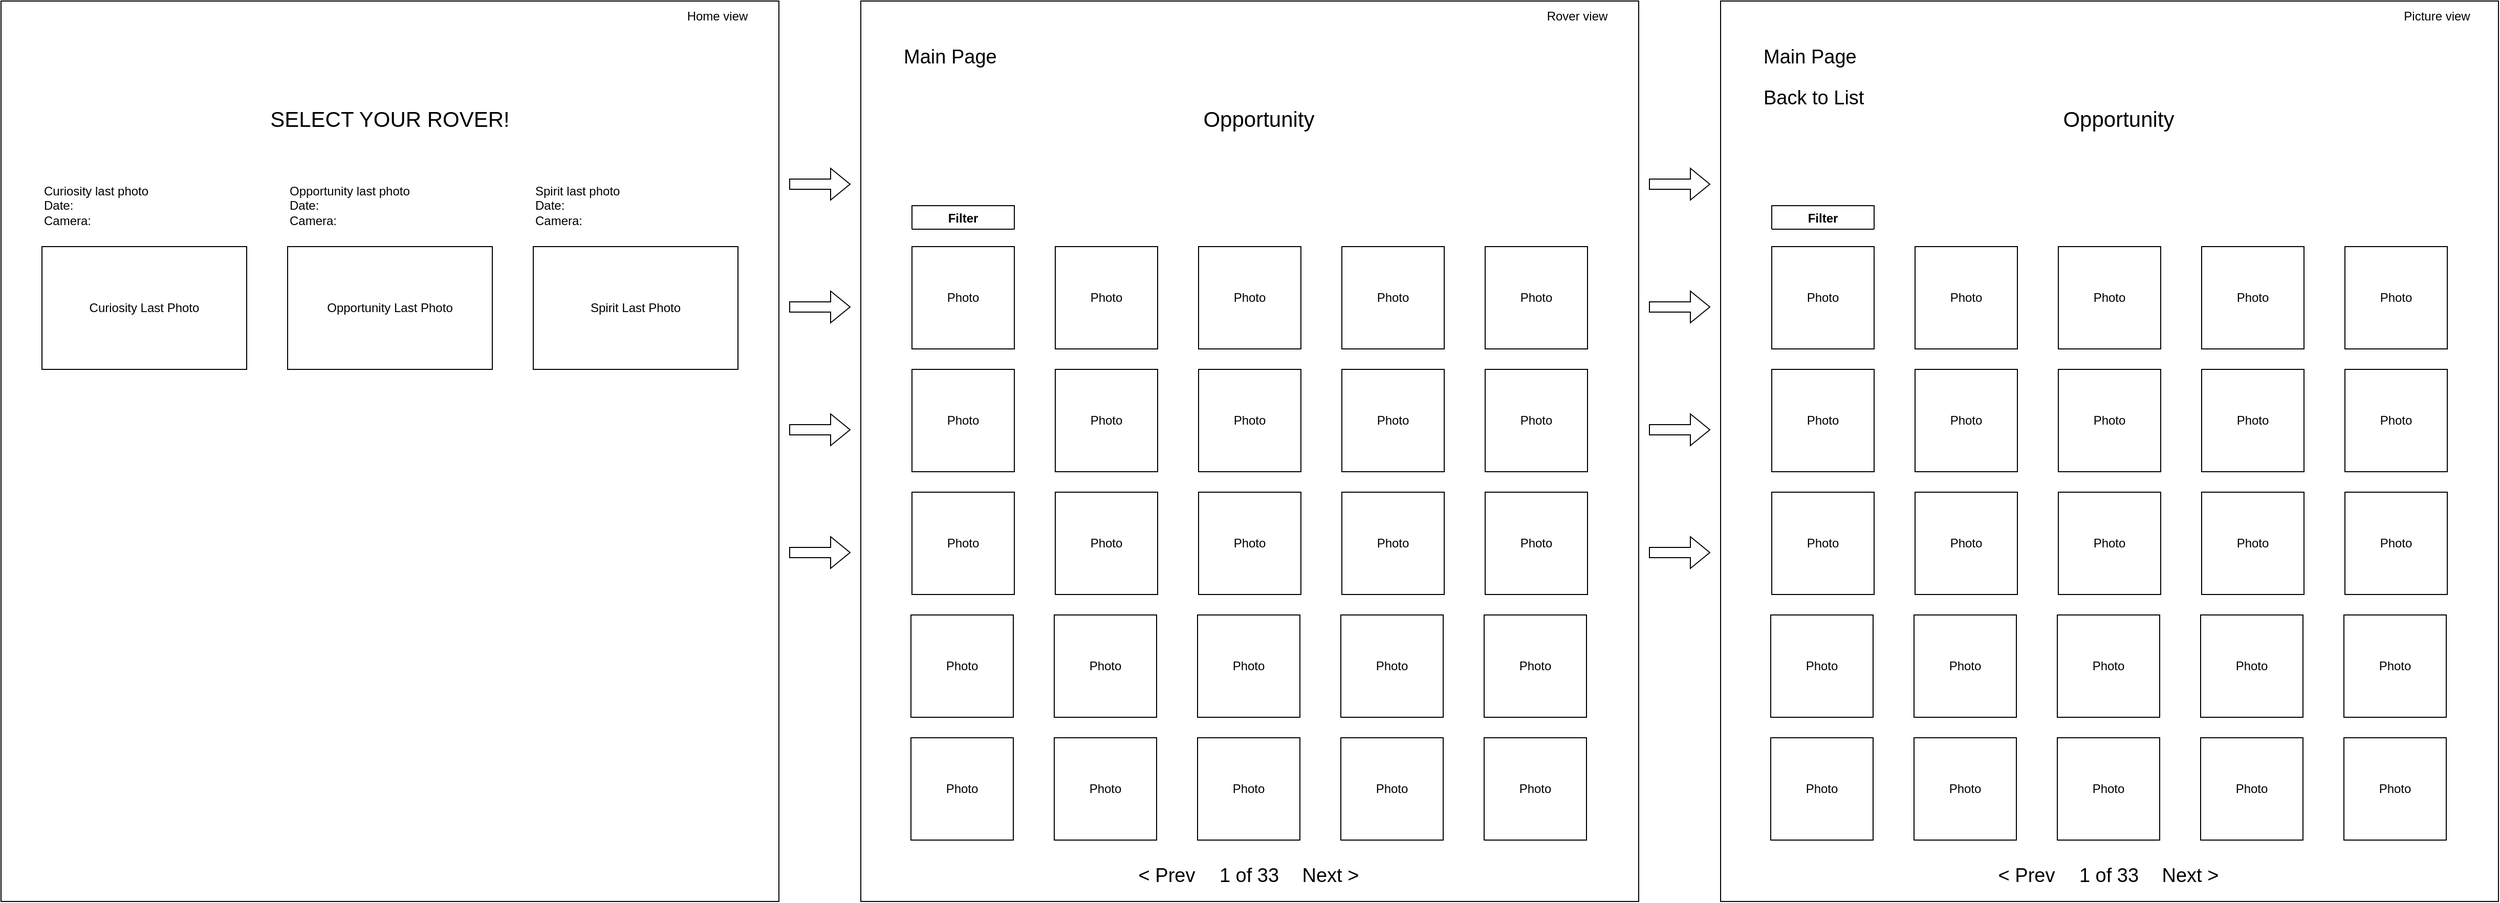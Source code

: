 <mxfile version="15.9.6" type="github">
  <diagram id="prtHgNgQTEPvFCAcTncT" name="Page-1">
    <mxGraphModel dx="1450" dy="867" grid="1" gridSize="10" guides="1" tooltips="1" connect="1" arrows="1" fold="1" page="1" pageScale="1" pageWidth="827" pageHeight="1169" math="0" shadow="0">
      <root>
        <mxCell id="0" />
        <mxCell id="1" parent="0" />
        <mxCell id="UKUKRFHH-CBuX_stphZA-17" value="" style="rounded=0;whiteSpace=wrap;html=1;fillColor=none;" vertex="1" parent="1">
          <mxGeometry x="840" width="760" height="880" as="geometry" />
        </mxCell>
        <mxCell id="UKUKRFHH-CBuX_stphZA-7" value="" style="rounded=0;whiteSpace=wrap;html=1;fillColor=none;" vertex="1" parent="1">
          <mxGeometry width="760" height="880" as="geometry" />
        </mxCell>
        <mxCell id="UKUKRFHH-CBuX_stphZA-1" value="Curiosity Last Photo" style="rounded=0;whiteSpace=wrap;html=1;" vertex="1" parent="1">
          <mxGeometry x="40" y="240" width="200" height="120" as="geometry" />
        </mxCell>
        <mxCell id="UKUKRFHH-CBuX_stphZA-2" value="Opportunity Last Photo" style="rounded=0;whiteSpace=wrap;html=1;" vertex="1" parent="1">
          <mxGeometry x="280" y="240" width="200" height="120" as="geometry" />
        </mxCell>
        <mxCell id="UKUKRFHH-CBuX_stphZA-3" value="Spirit Last Photo" style="rounded=0;whiteSpace=wrap;html=1;" vertex="1" parent="1">
          <mxGeometry x="520" y="240" width="200" height="120" as="geometry" />
        </mxCell>
        <mxCell id="UKUKRFHH-CBuX_stphZA-4" value="Curiosity last photo&lt;br&gt;Date:&lt;br&gt;Camera:" style="text;html=1;strokeColor=none;fillColor=none;align=left;verticalAlign=middle;whiteSpace=wrap;rounded=0;" vertex="1" parent="1">
          <mxGeometry x="40" y="170" width="200" height="60" as="geometry" />
        </mxCell>
        <mxCell id="UKUKRFHH-CBuX_stphZA-5" value="Opportunity last photo&lt;br&gt;Date:&lt;br&gt;Camera:" style="text;html=1;strokeColor=none;fillColor=none;align=left;verticalAlign=middle;whiteSpace=wrap;rounded=0;" vertex="1" parent="1">
          <mxGeometry x="280" y="170" width="200" height="60" as="geometry" />
        </mxCell>
        <mxCell id="UKUKRFHH-CBuX_stphZA-6" value="Spirit last photo&lt;br&gt;Date:&lt;br&gt;Camera:" style="text;html=1;strokeColor=none;fillColor=none;align=left;verticalAlign=middle;whiteSpace=wrap;rounded=0;" vertex="1" parent="1">
          <mxGeometry x="520" y="170" width="200" height="60" as="geometry" />
        </mxCell>
        <mxCell id="UKUKRFHH-CBuX_stphZA-8" value="SELECT YOUR ROVER!" style="text;html=1;strokeColor=none;fillColor=none;align=center;verticalAlign=middle;whiteSpace=wrap;rounded=0;fontSize=21;" vertex="1" parent="1">
          <mxGeometry x="200" y="100" width="360" height="30" as="geometry" />
        </mxCell>
        <mxCell id="UKUKRFHH-CBuX_stphZA-9" value="&lt;font style=&quot;font-size: 12px&quot;&gt;Home view&lt;/font&gt;" style="text;html=1;strokeColor=none;fillColor=none;align=center;verticalAlign=middle;whiteSpace=wrap;rounded=0;fontSize=10;" vertex="1" parent="1">
          <mxGeometry x="640" width="120" height="30" as="geometry" />
        </mxCell>
        <mxCell id="UKUKRFHH-CBuX_stphZA-11" value="Photo" style="rounded=0;whiteSpace=wrap;html=1;" vertex="1" parent="1">
          <mxGeometry x="890" y="240" width="100" height="100" as="geometry" />
        </mxCell>
        <mxCell id="UKUKRFHH-CBuX_stphZA-18" value="Opportunity" style="text;html=1;strokeColor=none;fillColor=none;align=center;verticalAlign=middle;whiteSpace=wrap;rounded=0;fontSize=21;" vertex="1" parent="1">
          <mxGeometry x="1049" y="100" width="360" height="30" as="geometry" />
        </mxCell>
        <mxCell id="UKUKRFHH-CBuX_stphZA-19" value="&lt;font style=&quot;font-size: 12px&quot;&gt;Rover view&lt;/font&gt;" style="text;html=1;strokeColor=none;fillColor=none;align=center;verticalAlign=middle;whiteSpace=wrap;rounded=0;fontSize=10;" vertex="1" parent="1">
          <mxGeometry x="1480" width="120" height="30" as="geometry" />
        </mxCell>
        <mxCell id="UKUKRFHH-CBuX_stphZA-20" value="" style="shape=flexArrow;endArrow=classic;html=1;rounded=0;fontSize=12;" edge="1" parent="1">
          <mxGeometry width="50" height="50" relative="1" as="geometry">
            <mxPoint x="770" y="299" as="sourcePoint" />
            <mxPoint x="830" y="299" as="targetPoint" />
          </mxGeometry>
        </mxCell>
        <mxCell id="UKUKRFHH-CBuX_stphZA-21" value="" style="shape=flexArrow;endArrow=classic;html=1;rounded=0;fontSize=12;" edge="1" parent="1">
          <mxGeometry width="50" height="50" relative="1" as="geometry">
            <mxPoint x="770" y="179" as="sourcePoint" />
            <mxPoint x="830" y="179" as="targetPoint" />
          </mxGeometry>
        </mxCell>
        <mxCell id="UKUKRFHH-CBuX_stphZA-22" value="" style="shape=flexArrow;endArrow=classic;html=1;rounded=0;fontSize=12;" edge="1" parent="1">
          <mxGeometry width="50" height="50" relative="1" as="geometry">
            <mxPoint x="770" y="539" as="sourcePoint" />
            <mxPoint x="830" y="539" as="targetPoint" />
          </mxGeometry>
        </mxCell>
        <mxCell id="UKUKRFHH-CBuX_stphZA-23" value="" style="shape=flexArrow;endArrow=classic;html=1;rounded=0;fontSize=12;" edge="1" parent="1">
          <mxGeometry width="50" height="50" relative="1" as="geometry">
            <mxPoint x="770" y="419" as="sourcePoint" />
            <mxPoint x="830" y="419" as="targetPoint" />
          </mxGeometry>
        </mxCell>
        <mxCell id="UKUKRFHH-CBuX_stphZA-25" value="Photo" style="rounded=0;whiteSpace=wrap;html=1;" vertex="1" parent="1">
          <mxGeometry x="1030" y="240" width="100" height="100" as="geometry" />
        </mxCell>
        <mxCell id="UKUKRFHH-CBuX_stphZA-26" value="Photo" style="rounded=0;whiteSpace=wrap;html=1;" vertex="1" parent="1">
          <mxGeometry x="1170" y="240" width="100" height="100" as="geometry" />
        </mxCell>
        <mxCell id="UKUKRFHH-CBuX_stphZA-27" value="Photo" style="rounded=0;whiteSpace=wrap;html=1;" vertex="1" parent="1">
          <mxGeometry x="1310" y="240" width="100" height="100" as="geometry" />
        </mxCell>
        <mxCell id="UKUKRFHH-CBuX_stphZA-28" value="Photo" style="rounded=0;whiteSpace=wrap;html=1;" vertex="1" parent="1">
          <mxGeometry x="1450" y="240" width="100" height="100" as="geometry" />
        </mxCell>
        <mxCell id="UKUKRFHH-CBuX_stphZA-30" value="Photo" style="rounded=0;whiteSpace=wrap;html=1;" vertex="1" parent="1">
          <mxGeometry x="890" y="360" width="100" height="100" as="geometry" />
        </mxCell>
        <mxCell id="UKUKRFHH-CBuX_stphZA-31" value="Photo" style="rounded=0;whiteSpace=wrap;html=1;" vertex="1" parent="1">
          <mxGeometry x="1030" y="360" width="100" height="100" as="geometry" />
        </mxCell>
        <mxCell id="UKUKRFHH-CBuX_stphZA-32" value="Photo" style="rounded=0;whiteSpace=wrap;html=1;" vertex="1" parent="1">
          <mxGeometry x="1170" y="360" width="100" height="100" as="geometry" />
        </mxCell>
        <mxCell id="UKUKRFHH-CBuX_stphZA-33" value="Photo" style="rounded=0;whiteSpace=wrap;html=1;" vertex="1" parent="1">
          <mxGeometry x="1310" y="360" width="100" height="100" as="geometry" />
        </mxCell>
        <mxCell id="UKUKRFHH-CBuX_stphZA-34" value="Photo" style="rounded=0;whiteSpace=wrap;html=1;" vertex="1" parent="1">
          <mxGeometry x="1450" y="360" width="100" height="100" as="geometry" />
        </mxCell>
        <mxCell id="UKUKRFHH-CBuX_stphZA-35" value="Photo" style="rounded=0;whiteSpace=wrap;html=1;" vertex="1" parent="1">
          <mxGeometry x="890" y="480" width="100" height="100" as="geometry" />
        </mxCell>
        <mxCell id="UKUKRFHH-CBuX_stphZA-36" value="Photo" style="rounded=0;whiteSpace=wrap;html=1;" vertex="1" parent="1">
          <mxGeometry x="1030" y="480" width="100" height="100" as="geometry" />
        </mxCell>
        <mxCell id="UKUKRFHH-CBuX_stphZA-37" value="Photo" style="rounded=0;whiteSpace=wrap;html=1;" vertex="1" parent="1">
          <mxGeometry x="1170" y="480" width="100" height="100" as="geometry" />
        </mxCell>
        <mxCell id="UKUKRFHH-CBuX_stphZA-38" value="Photo" style="rounded=0;whiteSpace=wrap;html=1;" vertex="1" parent="1">
          <mxGeometry x="1310" y="480" width="100" height="100" as="geometry" />
        </mxCell>
        <mxCell id="UKUKRFHH-CBuX_stphZA-39" value="Photo" style="rounded=0;whiteSpace=wrap;html=1;" vertex="1" parent="1">
          <mxGeometry x="1450" y="480" width="100" height="100" as="geometry" />
        </mxCell>
        <mxCell id="UKUKRFHH-CBuX_stphZA-40" value="Photo" style="rounded=0;whiteSpace=wrap;html=1;" vertex="1" parent="1">
          <mxGeometry x="889" y="600" width="100" height="100" as="geometry" />
        </mxCell>
        <mxCell id="UKUKRFHH-CBuX_stphZA-41" value="Photo" style="rounded=0;whiteSpace=wrap;html=1;" vertex="1" parent="1">
          <mxGeometry x="1029" y="600" width="100" height="100" as="geometry" />
        </mxCell>
        <mxCell id="UKUKRFHH-CBuX_stphZA-42" value="Photo" style="rounded=0;whiteSpace=wrap;html=1;" vertex="1" parent="1">
          <mxGeometry x="1169" y="600" width="100" height="100" as="geometry" />
        </mxCell>
        <mxCell id="UKUKRFHH-CBuX_stphZA-43" value="Photo" style="rounded=0;whiteSpace=wrap;html=1;" vertex="1" parent="1">
          <mxGeometry x="1309" y="600" width="100" height="100" as="geometry" />
        </mxCell>
        <mxCell id="UKUKRFHH-CBuX_stphZA-44" value="Photo" style="rounded=0;whiteSpace=wrap;html=1;" vertex="1" parent="1">
          <mxGeometry x="1449" y="600" width="100" height="100" as="geometry" />
        </mxCell>
        <mxCell id="UKUKRFHH-CBuX_stphZA-45" value="Photo" style="rounded=0;whiteSpace=wrap;html=1;" vertex="1" parent="1">
          <mxGeometry x="889" y="720" width="100" height="100" as="geometry" />
        </mxCell>
        <mxCell id="UKUKRFHH-CBuX_stphZA-46" value="Photo" style="rounded=0;whiteSpace=wrap;html=1;" vertex="1" parent="1">
          <mxGeometry x="1029" y="720" width="100" height="100" as="geometry" />
        </mxCell>
        <mxCell id="UKUKRFHH-CBuX_stphZA-47" value="Photo" style="rounded=0;whiteSpace=wrap;html=1;" vertex="1" parent="1">
          <mxGeometry x="1169" y="720" width="100" height="100" as="geometry" />
        </mxCell>
        <mxCell id="UKUKRFHH-CBuX_stphZA-48" value="Photo" style="rounded=0;whiteSpace=wrap;html=1;" vertex="1" parent="1">
          <mxGeometry x="1309" y="720" width="100" height="100" as="geometry" />
        </mxCell>
        <mxCell id="UKUKRFHH-CBuX_stphZA-49" value="Photo" style="rounded=0;whiteSpace=wrap;html=1;" vertex="1" parent="1">
          <mxGeometry x="1449" y="720" width="100" height="100" as="geometry" />
        </mxCell>
        <mxCell id="UKUKRFHH-CBuX_stphZA-50" value="Main Page" style="text;html=1;strokeColor=none;fillColor=none;align=left;verticalAlign=middle;whiteSpace=wrap;rounded=0;fontSize=19;" vertex="1" parent="1">
          <mxGeometry x="880" y="40" width="120" height="30" as="geometry" />
        </mxCell>
        <mxCell id="UKUKRFHH-CBuX_stphZA-62" value="Filter" style="swimlane;fontSize=12;" vertex="1" collapsed="1" parent="1">
          <mxGeometry x="890" y="200" width="100" height="23" as="geometry">
            <mxRectangle x="890" y="200" width="250" height="400" as="alternateBounds" />
          </mxGeometry>
        </mxCell>
        <mxCell id="UKUKRFHH-CBuX_stphZA-85" value="" style="group" vertex="1" connectable="0" parent="UKUKRFHH-CBuX_stphZA-62">
          <mxGeometry y="20" width="250" height="370" as="geometry" />
        </mxCell>
        <mxCell id="UKUKRFHH-CBuX_stphZA-64" value="" style="rounded=0;whiteSpace=wrap;html=1;fontSize=12;fillColor=default;" vertex="1" parent="UKUKRFHH-CBuX_stphZA-85">
          <mxGeometry width="250" height="370" as="geometry" />
        </mxCell>
        <mxCell id="UKUKRFHH-CBuX_stphZA-65" value="" style="rounded=0;whiteSpace=wrap;html=1;fontSize=12;fillColor=default;" vertex="1" parent="UKUKRFHH-CBuX_stphZA-85">
          <mxGeometry x="20" y="20" width="210" height="60" as="geometry" />
        </mxCell>
        <mxCell id="UKUKRFHH-CBuX_stphZA-66" value="Go to Earth Day:" style="text;html=1;strokeColor=none;fillColor=none;align=left;verticalAlign=middle;whiteSpace=wrap;rounded=0;fontSize=12;" vertex="1" parent="UKUKRFHH-CBuX_stphZA-85">
          <mxGeometry x="30" y="35" width="100" height="30" as="geometry" />
        </mxCell>
        <mxCell id="UKUKRFHH-CBuX_stphZA-67" value="yyyy-mm-dd" style="text;html=1;strokeColor=none;fillColor=none;align=left;verticalAlign=middle;whiteSpace=wrap;rounded=0;fontSize=12;" vertex="1" parent="UKUKRFHH-CBuX_stphZA-85">
          <mxGeometry x="130" y="35" width="100" height="30" as="geometry" />
        </mxCell>
        <mxCell id="UKUKRFHH-CBuX_stphZA-72" value="" style="rounded=0;whiteSpace=wrap;html=1;fontSize=12;fillColor=default;" vertex="1" parent="UKUKRFHH-CBuX_stphZA-85">
          <mxGeometry x="20" y="180" width="210" height="150" as="geometry" />
        </mxCell>
        <mxCell id="UKUKRFHH-CBuX_stphZA-73" value="Camera 1" style="text;strokeColor=none;fillColor=none;align=left;verticalAlign=middle;spacingLeft=4;spacingRight=4;overflow=hidden;points=[[0,0.5],[1,0.5]];portConstraint=eastwest;rotatable=0;fontSize=12;" vertex="1" parent="UKUKRFHH-CBuX_stphZA-85">
          <mxGeometry x="30" y="190" width="80" height="30" as="geometry" />
        </mxCell>
        <mxCell id="UKUKRFHH-CBuX_stphZA-75" value="" style="whiteSpace=wrap;html=1;aspect=fixed;fontSize=12;fillColor=none;" vertex="1" parent="UKUKRFHH-CBuX_stphZA-85">
          <mxGeometry x="115" y="195" width="20" height="20" as="geometry" />
        </mxCell>
        <mxCell id="UKUKRFHH-CBuX_stphZA-74" value="" style="verticalLabelPosition=bottom;verticalAlign=top;html=1;shape=mxgraph.basic.tick;fontSize=12;fillColor=default;" vertex="1" parent="UKUKRFHH-CBuX_stphZA-85">
          <mxGeometry x="120" y="200" width="10" height="10" as="geometry" />
        </mxCell>
        <mxCell id="UKUKRFHH-CBuX_stphZA-69" value="" style="rounded=0;whiteSpace=wrap;html=1;fontSize=12;fillColor=default;" vertex="1" parent="UKUKRFHH-CBuX_stphZA-85">
          <mxGeometry x="20" y="100" width="210" height="60" as="geometry" />
        </mxCell>
        <mxCell id="UKUKRFHH-CBuX_stphZA-71" value="xxxx" style="text;html=1;strokeColor=none;fillColor=none;align=left;verticalAlign=middle;whiteSpace=wrap;rounded=0;fontSize=12;" vertex="1" parent="UKUKRFHH-CBuX_stphZA-85">
          <mxGeometry x="130" y="115" width="100" height="30" as="geometry" />
        </mxCell>
        <mxCell id="UKUKRFHH-CBuX_stphZA-70" value="Go to Solar Day:" style="text;html=1;strokeColor=none;fillColor=none;align=left;verticalAlign=middle;whiteSpace=wrap;rounded=0;fontSize=12;" vertex="1" parent="UKUKRFHH-CBuX_stphZA-85">
          <mxGeometry x="30" y="115" width="100" height="30" as="geometry" />
        </mxCell>
        <mxCell id="UKUKRFHH-CBuX_stphZA-76" value="Camera 2" style="text;strokeColor=none;fillColor=none;align=left;verticalAlign=middle;spacingLeft=4;spacingRight=4;overflow=hidden;points=[[0,0.5],[1,0.5]];portConstraint=eastwest;rotatable=0;fontSize=12;" vertex="1" parent="UKUKRFHH-CBuX_stphZA-85">
          <mxGeometry x="30" y="220" width="80" height="30" as="geometry" />
        </mxCell>
        <mxCell id="UKUKRFHH-CBuX_stphZA-77" value="" style="whiteSpace=wrap;html=1;aspect=fixed;fontSize=12;fillColor=none;" vertex="1" parent="UKUKRFHH-CBuX_stphZA-85">
          <mxGeometry x="115" y="225" width="20" height="20" as="geometry" />
        </mxCell>
        <mxCell id="UKUKRFHH-CBuX_stphZA-80" value="" style="whiteSpace=wrap;html=1;aspect=fixed;fontSize=12;fillColor=none;" vertex="1" parent="UKUKRFHH-CBuX_stphZA-85">
          <mxGeometry x="115" y="255" width="20" height="20" as="geometry" />
        </mxCell>
        <mxCell id="UKUKRFHH-CBuX_stphZA-81" value="" style="verticalLabelPosition=bottom;verticalAlign=top;html=1;shape=mxgraph.basic.tick;fontSize=12;fillColor=default;" vertex="1" parent="UKUKRFHH-CBuX_stphZA-85">
          <mxGeometry x="120" y="260" width="10" height="10" as="geometry" />
        </mxCell>
        <mxCell id="UKUKRFHH-CBuX_stphZA-83" value="" style="whiteSpace=wrap;html=1;aspect=fixed;fontSize=12;fillColor=none;" vertex="1" parent="UKUKRFHH-CBuX_stphZA-85">
          <mxGeometry x="115" y="285" width="20" height="20" as="geometry" />
        </mxCell>
        <mxCell id="UKUKRFHH-CBuX_stphZA-84" value="" style="verticalLabelPosition=bottom;verticalAlign=top;html=1;shape=mxgraph.basic.tick;fontSize=12;fillColor=default;" vertex="1" parent="UKUKRFHH-CBuX_stphZA-85">
          <mxGeometry x="120" y="290" width="10" height="10" as="geometry" />
        </mxCell>
        <mxCell id="UKUKRFHH-CBuX_stphZA-82" value="Camera 4" style="text;strokeColor=none;fillColor=none;align=left;verticalAlign=middle;spacingLeft=4;spacingRight=4;overflow=hidden;points=[[0,0.5],[1,0.5]];portConstraint=eastwest;rotatable=0;fontSize=12;" vertex="1" parent="UKUKRFHH-CBuX_stphZA-85">
          <mxGeometry x="30" y="280" width="80" height="30" as="geometry" />
        </mxCell>
        <mxCell id="UKUKRFHH-CBuX_stphZA-79" value="Camera 3" style="text;strokeColor=none;fillColor=none;align=left;verticalAlign=middle;spacingLeft=4;spacingRight=4;overflow=hidden;points=[[0,0.5],[1,0.5]];portConstraint=eastwest;rotatable=0;fontSize=12;" vertex="1" parent="UKUKRFHH-CBuX_stphZA-85">
          <mxGeometry x="30" y="250" width="80" height="30" as="geometry" />
        </mxCell>
        <mxCell id="UKUKRFHH-CBuX_stphZA-86" value="1 of 33" style="text;html=1;strokeColor=none;fillColor=none;align=center;verticalAlign=middle;whiteSpace=wrap;rounded=0;fontSize=19;" vertex="1" parent="1">
          <mxGeometry x="1158.5" y="840" width="121" height="30" as="geometry" />
        </mxCell>
        <mxCell id="UKUKRFHH-CBuX_stphZA-87" value="Next &amp;gt;" style="text;html=1;strokeColor=none;fillColor=none;align=center;verticalAlign=middle;whiteSpace=wrap;rounded=0;fontSize=19;" vertex="1" parent="1">
          <mxGeometry x="1269" y="840" width="60" height="30" as="geometry" />
        </mxCell>
        <mxCell id="UKUKRFHH-CBuX_stphZA-88" value="&amp;lt; Prev" style="text;html=1;strokeColor=none;fillColor=none;align=center;verticalAlign=middle;whiteSpace=wrap;rounded=0;fontSize=19;" vertex="1" parent="1">
          <mxGeometry x="1109" y="840" width="60" height="30" as="geometry" />
        </mxCell>
        <mxCell id="UKUKRFHH-CBuX_stphZA-89" value="" style="rounded=0;whiteSpace=wrap;html=1;fillColor=none;" vertex="1" parent="1">
          <mxGeometry x="1680" width="760" height="880" as="geometry" />
        </mxCell>
        <mxCell id="UKUKRFHH-CBuX_stphZA-90" value="Photo" style="rounded=0;whiteSpace=wrap;html=1;" vertex="1" parent="1">
          <mxGeometry x="1730" y="240" width="100" height="100" as="geometry" />
        </mxCell>
        <mxCell id="UKUKRFHH-CBuX_stphZA-91" value="Opportunity" style="text;html=1;strokeColor=none;fillColor=none;align=center;verticalAlign=middle;whiteSpace=wrap;rounded=0;fontSize=21;" vertex="1" parent="1">
          <mxGeometry x="1889" y="100" width="360" height="30" as="geometry" />
        </mxCell>
        <mxCell id="UKUKRFHH-CBuX_stphZA-92" value="&lt;font style=&quot;font-size: 12px&quot;&gt;Picture view&lt;/font&gt;" style="text;html=1;strokeColor=none;fillColor=none;align=center;verticalAlign=middle;whiteSpace=wrap;rounded=0;fontSize=10;" vertex="1" parent="1">
          <mxGeometry x="2320" width="120" height="30" as="geometry" />
        </mxCell>
        <mxCell id="UKUKRFHH-CBuX_stphZA-93" value="" style="shape=flexArrow;endArrow=classic;html=1;rounded=0;fontSize=12;" edge="1" parent="1">
          <mxGeometry width="50" height="50" relative="1" as="geometry">
            <mxPoint x="1610" y="299" as="sourcePoint" />
            <mxPoint x="1670" y="299" as="targetPoint" />
          </mxGeometry>
        </mxCell>
        <mxCell id="UKUKRFHH-CBuX_stphZA-94" value="" style="shape=flexArrow;endArrow=classic;html=1;rounded=0;fontSize=12;" edge="1" parent="1">
          <mxGeometry width="50" height="50" relative="1" as="geometry">
            <mxPoint x="1610" y="179" as="sourcePoint" />
            <mxPoint x="1670" y="179" as="targetPoint" />
          </mxGeometry>
        </mxCell>
        <mxCell id="UKUKRFHH-CBuX_stphZA-95" value="" style="shape=flexArrow;endArrow=classic;html=1;rounded=0;fontSize=12;" edge="1" parent="1">
          <mxGeometry width="50" height="50" relative="1" as="geometry">
            <mxPoint x="1610" y="539" as="sourcePoint" />
            <mxPoint x="1670" y="539" as="targetPoint" />
          </mxGeometry>
        </mxCell>
        <mxCell id="UKUKRFHH-CBuX_stphZA-96" value="" style="shape=flexArrow;endArrow=classic;html=1;rounded=0;fontSize=12;" edge="1" parent="1">
          <mxGeometry width="50" height="50" relative="1" as="geometry">
            <mxPoint x="1610" y="419" as="sourcePoint" />
            <mxPoint x="1670" y="419" as="targetPoint" />
          </mxGeometry>
        </mxCell>
        <mxCell id="UKUKRFHH-CBuX_stphZA-97" value="Photo" style="rounded=0;whiteSpace=wrap;html=1;" vertex="1" parent="1">
          <mxGeometry x="1870" y="240" width="100" height="100" as="geometry" />
        </mxCell>
        <mxCell id="UKUKRFHH-CBuX_stphZA-98" value="Photo" style="rounded=0;whiteSpace=wrap;html=1;" vertex="1" parent="1">
          <mxGeometry x="2010" y="240" width="100" height="100" as="geometry" />
        </mxCell>
        <mxCell id="UKUKRFHH-CBuX_stphZA-99" value="Photo" style="rounded=0;whiteSpace=wrap;html=1;" vertex="1" parent="1">
          <mxGeometry x="2150" y="240" width="100" height="100" as="geometry" />
        </mxCell>
        <mxCell id="UKUKRFHH-CBuX_stphZA-100" value="Photo" style="rounded=0;whiteSpace=wrap;html=1;" vertex="1" parent="1">
          <mxGeometry x="2290" y="240" width="100" height="100" as="geometry" />
        </mxCell>
        <mxCell id="UKUKRFHH-CBuX_stphZA-101" value="Photo" style="rounded=0;whiteSpace=wrap;html=1;" vertex="1" parent="1">
          <mxGeometry x="1730" y="360" width="100" height="100" as="geometry" />
        </mxCell>
        <mxCell id="UKUKRFHH-CBuX_stphZA-102" value="Photo" style="rounded=0;whiteSpace=wrap;html=1;" vertex="1" parent="1">
          <mxGeometry x="1870" y="360" width="100" height="100" as="geometry" />
        </mxCell>
        <mxCell id="UKUKRFHH-CBuX_stphZA-103" value="Photo" style="rounded=0;whiteSpace=wrap;html=1;" vertex="1" parent="1">
          <mxGeometry x="2010" y="360" width="100" height="100" as="geometry" />
        </mxCell>
        <mxCell id="UKUKRFHH-CBuX_stphZA-104" value="Photo" style="rounded=0;whiteSpace=wrap;html=1;" vertex="1" parent="1">
          <mxGeometry x="2150" y="360" width="100" height="100" as="geometry" />
        </mxCell>
        <mxCell id="UKUKRFHH-CBuX_stphZA-105" value="Photo" style="rounded=0;whiteSpace=wrap;html=1;" vertex="1" parent="1">
          <mxGeometry x="2290" y="360" width="100" height="100" as="geometry" />
        </mxCell>
        <mxCell id="UKUKRFHH-CBuX_stphZA-106" value="Photo" style="rounded=0;whiteSpace=wrap;html=1;" vertex="1" parent="1">
          <mxGeometry x="1730" y="480" width="100" height="100" as="geometry" />
        </mxCell>
        <mxCell id="UKUKRFHH-CBuX_stphZA-107" value="Photo" style="rounded=0;whiteSpace=wrap;html=1;" vertex="1" parent="1">
          <mxGeometry x="1870" y="480" width="100" height="100" as="geometry" />
        </mxCell>
        <mxCell id="UKUKRFHH-CBuX_stphZA-108" value="Photo" style="rounded=0;whiteSpace=wrap;html=1;" vertex="1" parent="1">
          <mxGeometry x="2010" y="480" width="100" height="100" as="geometry" />
        </mxCell>
        <mxCell id="UKUKRFHH-CBuX_stphZA-109" value="Photo" style="rounded=0;whiteSpace=wrap;html=1;" vertex="1" parent="1">
          <mxGeometry x="2150" y="480" width="100" height="100" as="geometry" />
        </mxCell>
        <mxCell id="UKUKRFHH-CBuX_stphZA-110" value="Photo" style="rounded=0;whiteSpace=wrap;html=1;" vertex="1" parent="1">
          <mxGeometry x="2290" y="480" width="100" height="100" as="geometry" />
        </mxCell>
        <mxCell id="UKUKRFHH-CBuX_stphZA-111" value="Photo" style="rounded=0;whiteSpace=wrap;html=1;" vertex="1" parent="1">
          <mxGeometry x="1729" y="600" width="100" height="100" as="geometry" />
        </mxCell>
        <mxCell id="UKUKRFHH-CBuX_stphZA-112" value="Photo" style="rounded=0;whiteSpace=wrap;html=1;" vertex="1" parent="1">
          <mxGeometry x="1869" y="600" width="100" height="100" as="geometry" />
        </mxCell>
        <mxCell id="UKUKRFHH-CBuX_stphZA-113" value="Photo" style="rounded=0;whiteSpace=wrap;html=1;" vertex="1" parent="1">
          <mxGeometry x="2009" y="600" width="100" height="100" as="geometry" />
        </mxCell>
        <mxCell id="UKUKRFHH-CBuX_stphZA-114" value="Photo" style="rounded=0;whiteSpace=wrap;html=1;" vertex="1" parent="1">
          <mxGeometry x="2149" y="600" width="100" height="100" as="geometry" />
        </mxCell>
        <mxCell id="UKUKRFHH-CBuX_stphZA-115" value="Photo" style="rounded=0;whiteSpace=wrap;html=1;" vertex="1" parent="1">
          <mxGeometry x="2289" y="600" width="100" height="100" as="geometry" />
        </mxCell>
        <mxCell id="UKUKRFHH-CBuX_stphZA-116" value="Photo" style="rounded=0;whiteSpace=wrap;html=1;" vertex="1" parent="1">
          <mxGeometry x="1729" y="720" width="100" height="100" as="geometry" />
        </mxCell>
        <mxCell id="UKUKRFHH-CBuX_stphZA-117" value="Photo" style="rounded=0;whiteSpace=wrap;html=1;" vertex="1" parent="1">
          <mxGeometry x="1869" y="720" width="100" height="100" as="geometry" />
        </mxCell>
        <mxCell id="UKUKRFHH-CBuX_stphZA-118" value="Photo" style="rounded=0;whiteSpace=wrap;html=1;" vertex="1" parent="1">
          <mxGeometry x="2009" y="720" width="100" height="100" as="geometry" />
        </mxCell>
        <mxCell id="UKUKRFHH-CBuX_stphZA-119" value="Photo" style="rounded=0;whiteSpace=wrap;html=1;" vertex="1" parent="1">
          <mxGeometry x="2149" y="720" width="100" height="100" as="geometry" />
        </mxCell>
        <mxCell id="UKUKRFHH-CBuX_stphZA-120" value="Photo" style="rounded=0;whiteSpace=wrap;html=1;" vertex="1" parent="1">
          <mxGeometry x="2289" y="720" width="100" height="100" as="geometry" />
        </mxCell>
        <mxCell id="UKUKRFHH-CBuX_stphZA-121" value="Main Page" style="text;html=1;strokeColor=none;fillColor=none;align=left;verticalAlign=middle;whiteSpace=wrap;rounded=0;fontSize=19;" vertex="1" parent="1">
          <mxGeometry x="1720" y="40" width="120" height="30" as="geometry" />
        </mxCell>
        <mxCell id="UKUKRFHH-CBuX_stphZA-122" value="Filter" style="swimlane;fontSize=12;" vertex="1" collapsed="1" parent="1">
          <mxGeometry x="1730" y="200" width="100" height="23" as="geometry">
            <mxRectangle x="890" y="200" width="250" height="400" as="alternateBounds" />
          </mxGeometry>
        </mxCell>
        <mxCell id="UKUKRFHH-CBuX_stphZA-123" value="" style="group" vertex="1" connectable="0" parent="UKUKRFHH-CBuX_stphZA-122">
          <mxGeometry y="20" width="250" height="370" as="geometry" />
        </mxCell>
        <mxCell id="UKUKRFHH-CBuX_stphZA-124" value="" style="rounded=0;whiteSpace=wrap;html=1;fontSize=12;fillColor=default;" vertex="1" parent="UKUKRFHH-CBuX_stphZA-123">
          <mxGeometry width="250" height="370" as="geometry" />
        </mxCell>
        <mxCell id="UKUKRFHH-CBuX_stphZA-125" value="" style="rounded=0;whiteSpace=wrap;html=1;fontSize=12;fillColor=default;" vertex="1" parent="UKUKRFHH-CBuX_stphZA-123">
          <mxGeometry x="20" y="20" width="210" height="60" as="geometry" />
        </mxCell>
        <mxCell id="UKUKRFHH-CBuX_stphZA-126" value="Go to Earth Day:" style="text;html=1;strokeColor=none;fillColor=none;align=left;verticalAlign=middle;whiteSpace=wrap;rounded=0;fontSize=12;" vertex="1" parent="UKUKRFHH-CBuX_stphZA-123">
          <mxGeometry x="30" y="35" width="100" height="30" as="geometry" />
        </mxCell>
        <mxCell id="UKUKRFHH-CBuX_stphZA-127" value="yyyy-mm-dd" style="text;html=1;strokeColor=none;fillColor=none;align=left;verticalAlign=middle;whiteSpace=wrap;rounded=0;fontSize=12;" vertex="1" parent="UKUKRFHH-CBuX_stphZA-123">
          <mxGeometry x="130" y="35" width="100" height="30" as="geometry" />
        </mxCell>
        <mxCell id="UKUKRFHH-CBuX_stphZA-128" value="" style="rounded=0;whiteSpace=wrap;html=1;fontSize=12;fillColor=default;" vertex="1" parent="UKUKRFHH-CBuX_stphZA-123">
          <mxGeometry x="20" y="180" width="210" height="150" as="geometry" />
        </mxCell>
        <mxCell id="UKUKRFHH-CBuX_stphZA-129" value="Camera 1" style="text;strokeColor=none;fillColor=none;align=left;verticalAlign=middle;spacingLeft=4;spacingRight=4;overflow=hidden;points=[[0,0.5],[1,0.5]];portConstraint=eastwest;rotatable=0;fontSize=12;" vertex="1" parent="UKUKRFHH-CBuX_stphZA-123">
          <mxGeometry x="30" y="190" width="80" height="30" as="geometry" />
        </mxCell>
        <mxCell id="UKUKRFHH-CBuX_stphZA-130" value="" style="whiteSpace=wrap;html=1;aspect=fixed;fontSize=12;fillColor=none;" vertex="1" parent="UKUKRFHH-CBuX_stphZA-123">
          <mxGeometry x="115" y="195" width="20" height="20" as="geometry" />
        </mxCell>
        <mxCell id="UKUKRFHH-CBuX_stphZA-131" value="" style="verticalLabelPosition=bottom;verticalAlign=top;html=1;shape=mxgraph.basic.tick;fontSize=12;fillColor=default;" vertex="1" parent="UKUKRFHH-CBuX_stphZA-123">
          <mxGeometry x="120" y="200" width="10" height="10" as="geometry" />
        </mxCell>
        <mxCell id="UKUKRFHH-CBuX_stphZA-132" value="" style="rounded=0;whiteSpace=wrap;html=1;fontSize=12;fillColor=default;" vertex="1" parent="UKUKRFHH-CBuX_stphZA-123">
          <mxGeometry x="20" y="100" width="210" height="60" as="geometry" />
        </mxCell>
        <mxCell id="UKUKRFHH-CBuX_stphZA-133" value="xxxx" style="text;html=1;strokeColor=none;fillColor=none;align=left;verticalAlign=middle;whiteSpace=wrap;rounded=0;fontSize=12;" vertex="1" parent="UKUKRFHH-CBuX_stphZA-123">
          <mxGeometry x="130" y="115" width="100" height="30" as="geometry" />
        </mxCell>
        <mxCell id="UKUKRFHH-CBuX_stphZA-134" value="Go to Solar Day:" style="text;html=1;strokeColor=none;fillColor=none;align=left;verticalAlign=middle;whiteSpace=wrap;rounded=0;fontSize=12;" vertex="1" parent="UKUKRFHH-CBuX_stphZA-123">
          <mxGeometry x="30" y="115" width="100" height="30" as="geometry" />
        </mxCell>
        <mxCell id="UKUKRFHH-CBuX_stphZA-135" value="Camera 2" style="text;strokeColor=none;fillColor=none;align=left;verticalAlign=middle;spacingLeft=4;spacingRight=4;overflow=hidden;points=[[0,0.5],[1,0.5]];portConstraint=eastwest;rotatable=0;fontSize=12;" vertex="1" parent="UKUKRFHH-CBuX_stphZA-123">
          <mxGeometry x="30" y="220" width="80" height="30" as="geometry" />
        </mxCell>
        <mxCell id="UKUKRFHH-CBuX_stphZA-136" value="" style="whiteSpace=wrap;html=1;aspect=fixed;fontSize=12;fillColor=none;" vertex="1" parent="UKUKRFHH-CBuX_stphZA-123">
          <mxGeometry x="115" y="225" width="20" height="20" as="geometry" />
        </mxCell>
        <mxCell id="UKUKRFHH-CBuX_stphZA-137" value="" style="whiteSpace=wrap;html=1;aspect=fixed;fontSize=12;fillColor=none;" vertex="1" parent="UKUKRFHH-CBuX_stphZA-123">
          <mxGeometry x="115" y="255" width="20" height="20" as="geometry" />
        </mxCell>
        <mxCell id="UKUKRFHH-CBuX_stphZA-138" value="" style="verticalLabelPosition=bottom;verticalAlign=top;html=1;shape=mxgraph.basic.tick;fontSize=12;fillColor=default;" vertex="1" parent="UKUKRFHH-CBuX_stphZA-123">
          <mxGeometry x="120" y="260" width="10" height="10" as="geometry" />
        </mxCell>
        <mxCell id="UKUKRFHH-CBuX_stphZA-139" value="" style="whiteSpace=wrap;html=1;aspect=fixed;fontSize=12;fillColor=none;" vertex="1" parent="UKUKRFHH-CBuX_stphZA-123">
          <mxGeometry x="115" y="285" width="20" height="20" as="geometry" />
        </mxCell>
        <mxCell id="UKUKRFHH-CBuX_stphZA-140" value="" style="verticalLabelPosition=bottom;verticalAlign=top;html=1;shape=mxgraph.basic.tick;fontSize=12;fillColor=default;" vertex="1" parent="UKUKRFHH-CBuX_stphZA-123">
          <mxGeometry x="120" y="290" width="10" height="10" as="geometry" />
        </mxCell>
        <mxCell id="UKUKRFHH-CBuX_stphZA-141" value="Camera 4" style="text;strokeColor=none;fillColor=none;align=left;verticalAlign=middle;spacingLeft=4;spacingRight=4;overflow=hidden;points=[[0,0.5],[1,0.5]];portConstraint=eastwest;rotatable=0;fontSize=12;" vertex="1" parent="UKUKRFHH-CBuX_stphZA-123">
          <mxGeometry x="30" y="280" width="80" height="30" as="geometry" />
        </mxCell>
        <mxCell id="UKUKRFHH-CBuX_stphZA-142" value="Camera 3" style="text;strokeColor=none;fillColor=none;align=left;verticalAlign=middle;spacingLeft=4;spacingRight=4;overflow=hidden;points=[[0,0.5],[1,0.5]];portConstraint=eastwest;rotatable=0;fontSize=12;" vertex="1" parent="UKUKRFHH-CBuX_stphZA-123">
          <mxGeometry x="30" y="250" width="80" height="30" as="geometry" />
        </mxCell>
        <mxCell id="UKUKRFHH-CBuX_stphZA-143" value="1 of 33" style="text;html=1;strokeColor=none;fillColor=none;align=center;verticalAlign=middle;whiteSpace=wrap;rounded=0;fontSize=19;" vertex="1" parent="1">
          <mxGeometry x="1998.5" y="840" width="121" height="30" as="geometry" />
        </mxCell>
        <mxCell id="UKUKRFHH-CBuX_stphZA-144" value="Next &amp;gt;" style="text;html=1;strokeColor=none;fillColor=none;align=center;verticalAlign=middle;whiteSpace=wrap;rounded=0;fontSize=19;" vertex="1" parent="1">
          <mxGeometry x="2109" y="840" width="60" height="30" as="geometry" />
        </mxCell>
        <mxCell id="UKUKRFHH-CBuX_stphZA-145" value="&amp;lt; Prev" style="text;html=1;strokeColor=none;fillColor=none;align=center;verticalAlign=middle;whiteSpace=wrap;rounded=0;fontSize=19;" vertex="1" parent="1">
          <mxGeometry x="1949" y="840" width="60" height="30" as="geometry" />
        </mxCell>
        <mxCell id="UKUKRFHH-CBuX_stphZA-146" value="Back to List" style="text;html=1;strokeColor=none;fillColor=none;align=left;verticalAlign=middle;whiteSpace=wrap;rounded=0;fontSize=19;" vertex="1" parent="1">
          <mxGeometry x="1720" y="80" width="120" height="30" as="geometry" />
        </mxCell>
      </root>
    </mxGraphModel>
  </diagram>
</mxfile>
